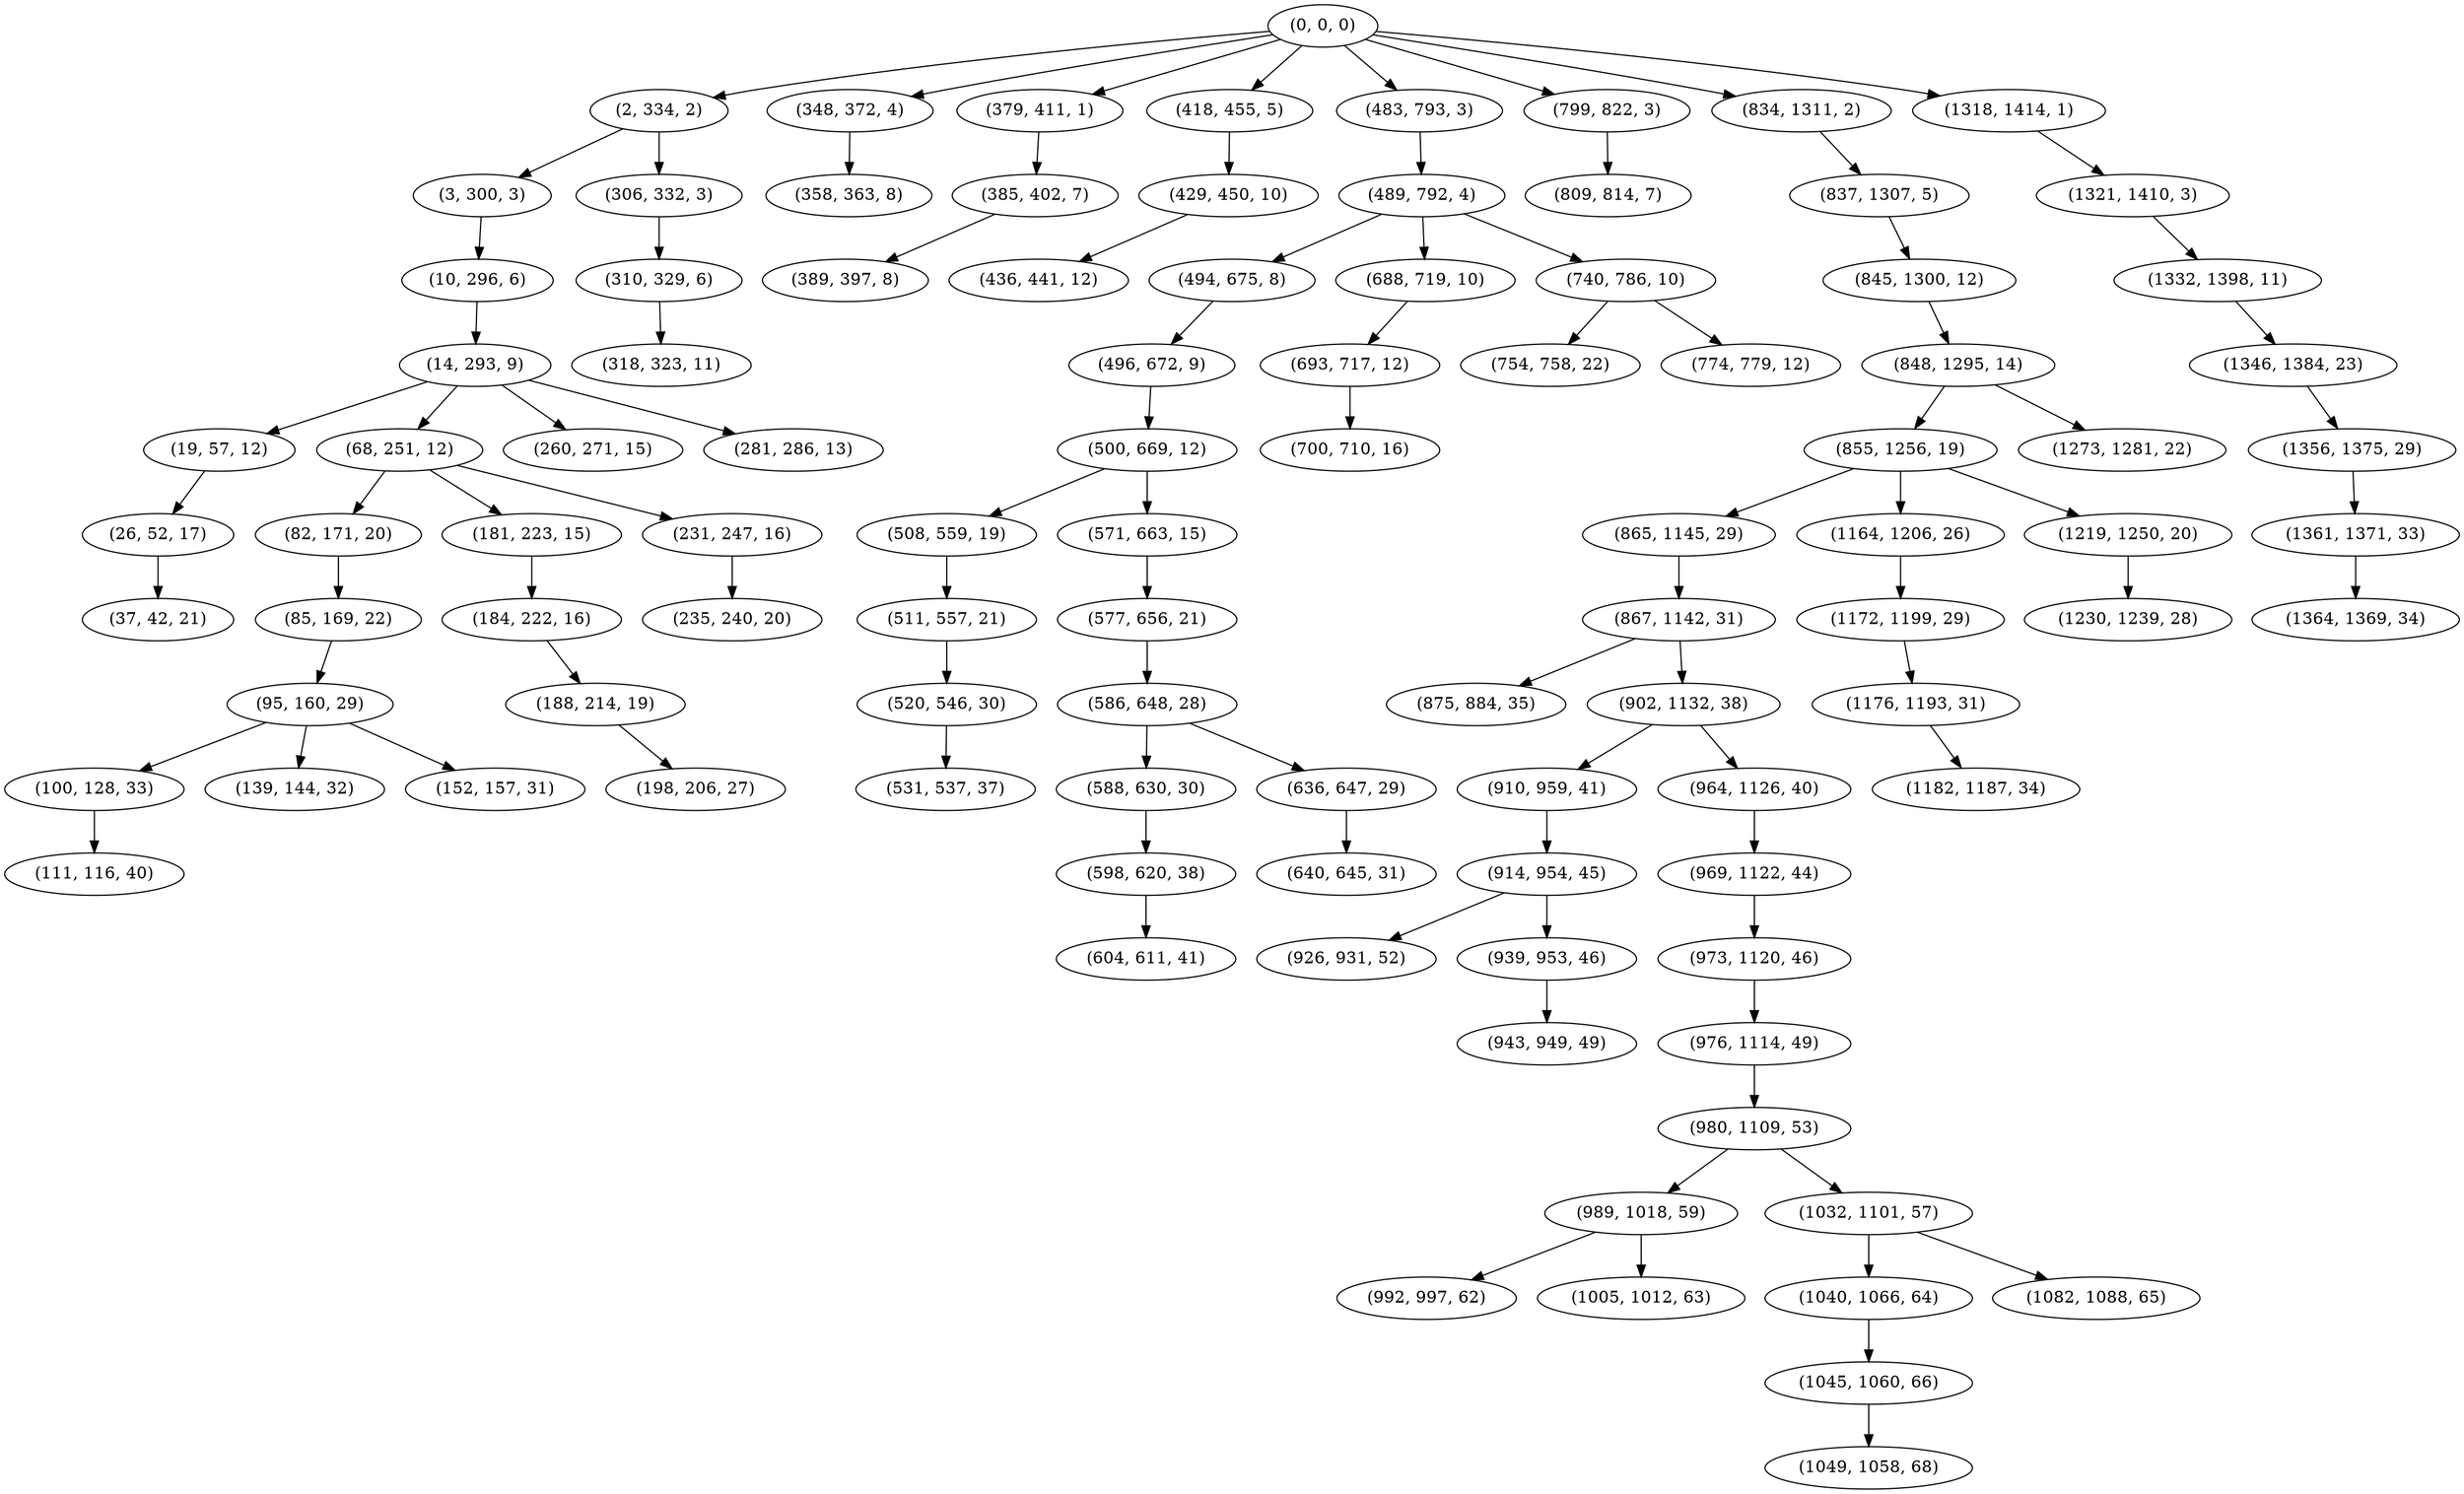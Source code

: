 digraph tree {
    "(0, 0, 0)";
    "(2, 334, 2)";
    "(3, 300, 3)";
    "(10, 296, 6)";
    "(14, 293, 9)";
    "(19, 57, 12)";
    "(26, 52, 17)";
    "(37, 42, 21)";
    "(68, 251, 12)";
    "(82, 171, 20)";
    "(85, 169, 22)";
    "(95, 160, 29)";
    "(100, 128, 33)";
    "(111, 116, 40)";
    "(139, 144, 32)";
    "(152, 157, 31)";
    "(181, 223, 15)";
    "(184, 222, 16)";
    "(188, 214, 19)";
    "(198, 206, 27)";
    "(231, 247, 16)";
    "(235, 240, 20)";
    "(260, 271, 15)";
    "(281, 286, 13)";
    "(306, 332, 3)";
    "(310, 329, 6)";
    "(318, 323, 11)";
    "(348, 372, 4)";
    "(358, 363, 8)";
    "(379, 411, 1)";
    "(385, 402, 7)";
    "(389, 397, 8)";
    "(418, 455, 5)";
    "(429, 450, 10)";
    "(436, 441, 12)";
    "(483, 793, 3)";
    "(489, 792, 4)";
    "(494, 675, 8)";
    "(496, 672, 9)";
    "(500, 669, 12)";
    "(508, 559, 19)";
    "(511, 557, 21)";
    "(520, 546, 30)";
    "(531, 537, 37)";
    "(571, 663, 15)";
    "(577, 656, 21)";
    "(586, 648, 28)";
    "(588, 630, 30)";
    "(598, 620, 38)";
    "(604, 611, 41)";
    "(636, 647, 29)";
    "(640, 645, 31)";
    "(688, 719, 10)";
    "(693, 717, 12)";
    "(700, 710, 16)";
    "(740, 786, 10)";
    "(754, 758, 22)";
    "(774, 779, 12)";
    "(799, 822, 3)";
    "(809, 814, 7)";
    "(834, 1311, 2)";
    "(837, 1307, 5)";
    "(845, 1300, 12)";
    "(848, 1295, 14)";
    "(855, 1256, 19)";
    "(865, 1145, 29)";
    "(867, 1142, 31)";
    "(875, 884, 35)";
    "(902, 1132, 38)";
    "(910, 959, 41)";
    "(914, 954, 45)";
    "(926, 931, 52)";
    "(939, 953, 46)";
    "(943, 949, 49)";
    "(964, 1126, 40)";
    "(969, 1122, 44)";
    "(973, 1120, 46)";
    "(976, 1114, 49)";
    "(980, 1109, 53)";
    "(989, 1018, 59)";
    "(992, 997, 62)";
    "(1005, 1012, 63)";
    "(1032, 1101, 57)";
    "(1040, 1066, 64)";
    "(1045, 1060, 66)";
    "(1049, 1058, 68)";
    "(1082, 1088, 65)";
    "(1164, 1206, 26)";
    "(1172, 1199, 29)";
    "(1176, 1193, 31)";
    "(1182, 1187, 34)";
    "(1219, 1250, 20)";
    "(1230, 1239, 28)";
    "(1273, 1281, 22)";
    "(1318, 1414, 1)";
    "(1321, 1410, 3)";
    "(1332, 1398, 11)";
    "(1346, 1384, 23)";
    "(1356, 1375, 29)";
    "(1361, 1371, 33)";
    "(1364, 1369, 34)";
    "(0, 0, 0)" -> "(2, 334, 2)";
    "(0, 0, 0)" -> "(348, 372, 4)";
    "(0, 0, 0)" -> "(379, 411, 1)";
    "(0, 0, 0)" -> "(418, 455, 5)";
    "(0, 0, 0)" -> "(483, 793, 3)";
    "(0, 0, 0)" -> "(799, 822, 3)";
    "(0, 0, 0)" -> "(834, 1311, 2)";
    "(0, 0, 0)" -> "(1318, 1414, 1)";
    "(2, 334, 2)" -> "(3, 300, 3)";
    "(2, 334, 2)" -> "(306, 332, 3)";
    "(3, 300, 3)" -> "(10, 296, 6)";
    "(10, 296, 6)" -> "(14, 293, 9)";
    "(14, 293, 9)" -> "(19, 57, 12)";
    "(14, 293, 9)" -> "(68, 251, 12)";
    "(14, 293, 9)" -> "(260, 271, 15)";
    "(14, 293, 9)" -> "(281, 286, 13)";
    "(19, 57, 12)" -> "(26, 52, 17)";
    "(26, 52, 17)" -> "(37, 42, 21)";
    "(68, 251, 12)" -> "(82, 171, 20)";
    "(68, 251, 12)" -> "(181, 223, 15)";
    "(68, 251, 12)" -> "(231, 247, 16)";
    "(82, 171, 20)" -> "(85, 169, 22)";
    "(85, 169, 22)" -> "(95, 160, 29)";
    "(95, 160, 29)" -> "(100, 128, 33)";
    "(95, 160, 29)" -> "(139, 144, 32)";
    "(95, 160, 29)" -> "(152, 157, 31)";
    "(100, 128, 33)" -> "(111, 116, 40)";
    "(181, 223, 15)" -> "(184, 222, 16)";
    "(184, 222, 16)" -> "(188, 214, 19)";
    "(188, 214, 19)" -> "(198, 206, 27)";
    "(231, 247, 16)" -> "(235, 240, 20)";
    "(306, 332, 3)" -> "(310, 329, 6)";
    "(310, 329, 6)" -> "(318, 323, 11)";
    "(348, 372, 4)" -> "(358, 363, 8)";
    "(379, 411, 1)" -> "(385, 402, 7)";
    "(385, 402, 7)" -> "(389, 397, 8)";
    "(418, 455, 5)" -> "(429, 450, 10)";
    "(429, 450, 10)" -> "(436, 441, 12)";
    "(483, 793, 3)" -> "(489, 792, 4)";
    "(489, 792, 4)" -> "(494, 675, 8)";
    "(489, 792, 4)" -> "(688, 719, 10)";
    "(489, 792, 4)" -> "(740, 786, 10)";
    "(494, 675, 8)" -> "(496, 672, 9)";
    "(496, 672, 9)" -> "(500, 669, 12)";
    "(500, 669, 12)" -> "(508, 559, 19)";
    "(500, 669, 12)" -> "(571, 663, 15)";
    "(508, 559, 19)" -> "(511, 557, 21)";
    "(511, 557, 21)" -> "(520, 546, 30)";
    "(520, 546, 30)" -> "(531, 537, 37)";
    "(571, 663, 15)" -> "(577, 656, 21)";
    "(577, 656, 21)" -> "(586, 648, 28)";
    "(586, 648, 28)" -> "(588, 630, 30)";
    "(586, 648, 28)" -> "(636, 647, 29)";
    "(588, 630, 30)" -> "(598, 620, 38)";
    "(598, 620, 38)" -> "(604, 611, 41)";
    "(636, 647, 29)" -> "(640, 645, 31)";
    "(688, 719, 10)" -> "(693, 717, 12)";
    "(693, 717, 12)" -> "(700, 710, 16)";
    "(740, 786, 10)" -> "(754, 758, 22)";
    "(740, 786, 10)" -> "(774, 779, 12)";
    "(799, 822, 3)" -> "(809, 814, 7)";
    "(834, 1311, 2)" -> "(837, 1307, 5)";
    "(837, 1307, 5)" -> "(845, 1300, 12)";
    "(845, 1300, 12)" -> "(848, 1295, 14)";
    "(848, 1295, 14)" -> "(855, 1256, 19)";
    "(848, 1295, 14)" -> "(1273, 1281, 22)";
    "(855, 1256, 19)" -> "(865, 1145, 29)";
    "(855, 1256, 19)" -> "(1164, 1206, 26)";
    "(855, 1256, 19)" -> "(1219, 1250, 20)";
    "(865, 1145, 29)" -> "(867, 1142, 31)";
    "(867, 1142, 31)" -> "(875, 884, 35)";
    "(867, 1142, 31)" -> "(902, 1132, 38)";
    "(902, 1132, 38)" -> "(910, 959, 41)";
    "(902, 1132, 38)" -> "(964, 1126, 40)";
    "(910, 959, 41)" -> "(914, 954, 45)";
    "(914, 954, 45)" -> "(926, 931, 52)";
    "(914, 954, 45)" -> "(939, 953, 46)";
    "(939, 953, 46)" -> "(943, 949, 49)";
    "(964, 1126, 40)" -> "(969, 1122, 44)";
    "(969, 1122, 44)" -> "(973, 1120, 46)";
    "(973, 1120, 46)" -> "(976, 1114, 49)";
    "(976, 1114, 49)" -> "(980, 1109, 53)";
    "(980, 1109, 53)" -> "(989, 1018, 59)";
    "(980, 1109, 53)" -> "(1032, 1101, 57)";
    "(989, 1018, 59)" -> "(992, 997, 62)";
    "(989, 1018, 59)" -> "(1005, 1012, 63)";
    "(1032, 1101, 57)" -> "(1040, 1066, 64)";
    "(1032, 1101, 57)" -> "(1082, 1088, 65)";
    "(1040, 1066, 64)" -> "(1045, 1060, 66)";
    "(1045, 1060, 66)" -> "(1049, 1058, 68)";
    "(1164, 1206, 26)" -> "(1172, 1199, 29)";
    "(1172, 1199, 29)" -> "(1176, 1193, 31)";
    "(1176, 1193, 31)" -> "(1182, 1187, 34)";
    "(1219, 1250, 20)" -> "(1230, 1239, 28)";
    "(1318, 1414, 1)" -> "(1321, 1410, 3)";
    "(1321, 1410, 3)" -> "(1332, 1398, 11)";
    "(1332, 1398, 11)" -> "(1346, 1384, 23)";
    "(1346, 1384, 23)" -> "(1356, 1375, 29)";
    "(1356, 1375, 29)" -> "(1361, 1371, 33)";
    "(1361, 1371, 33)" -> "(1364, 1369, 34)";
}
